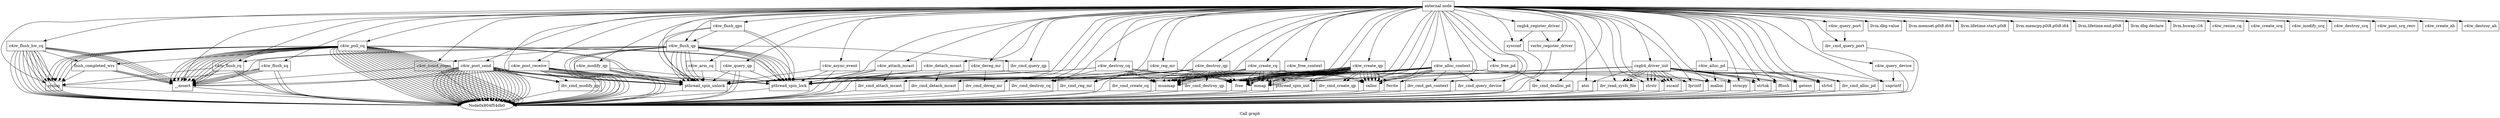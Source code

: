 digraph "Call graph" {
	label="Call graph";

	Node0x804f54d80 [shape=record,label="{external node}"];
	Node0x804f54d80 -> Node0x804f54e10;
	Node0x804f54d80 -> Node0x804f54f30;
	Node0x804f54d80 -> Node0x804f54e70;
	Node0x804f54d80 -> Node0x804f54f90;
	Node0x804f54d80 -> Node0x804f54ed0;
	Node0x804f54d80 -> Node0x804f54ff0;
	Node0x804f54d80 -> Node0x804f55050;
	Node0x804f54d80 -> Node0x804f55110;
	Node0x804f54d80 -> Node0x804f55170;
	Node0x804f54d80 -> Node0x804f551d0;
	Node0x804f54d80 -> Node0x804f55230;
	Node0x804f54d80 -> Node0x804f55290;
	Node0x804f54d80 -> Node0x804f552f0;
	Node0x804f54d80 -> Node0x804f55350;
	Node0x804f54d80 -> Node0x804f553b0;
	Node0x804f54d80 -> Node0x804f55410;
	Node0x804f54d80 -> Node0x804f55470;
	Node0x804f54d80 -> Node0x804f55530;
	Node0x804f54d80 -> Node0x804f554d0;
	Node0x804f54d80 -> Node0x804f55a70;
	Node0x804f54d80 -> Node0x804f55590;
	Node0x804f54d80 -> Node0x804f555f0;
	Node0x804f54d80 -> Node0x804f55650;
	Node0x804f54d80 -> Node0x804f556b0;
	Node0x804f54d80 -> Node0x804f55710;
	Node0x804f54d80 -> Node0x804f55770;
	Node0x804f54d80 -> Node0x804f557d0;
	Node0x804f54d80 -> Node0x804f55830;
	Node0x804f54d80 -> Node0x804f55890;
	Node0x804f54d80 -> Node0x804f558f0;
	Node0x804f54d80 -> Node0x804f55950;
	Node0x804f54d80 -> Node0x804f559b0;
	Node0x804f54d80 -> Node0x804f55a10;
	Node0x804f54d80 -> Node0x804f55ad0;
	Node0x804f54d80 -> Node0x804f55dd0;
	Node0x804f54d80 -> Node0x804f55d10;
	Node0x804f54d80 -> Node0x804f55d70;
	Node0x804f54d80 -> Node0x804f55b30;
	Node0x804f54d80 -> Node0x804f55b90;
	Node0x804f54d80 -> Node0x804f55bf0;
	Node0x804f54d80 -> Node0x804f55c50;
	Node0x804f54d80 -> Node0x804f55cb0;
	Node0x804f54d80 -> Node0x804f55e30;
	Node0x804f54d80 -> Node0x804f55ef0;
	Node0x804f54d80 -> Node0x804f55e90;
	Node0x804f54d80 -> Node0x804f55f50;
	Node0x804f54d80 -> Node0x804f55fb0;
	Node0x804f54d80 -> Node0x804f56010;
	Node0x804f54d80 -> Node0x804f56070;
	Node0x804f54d80 -> Node0x804f560d0;
	Node0x804f54d80 -> Node0x804f56130;
	Node0x804f54d80 -> Node0x804f56190;
	Node0x804f54d80 -> Node0x804f561f0;
	Node0x804f54d80 -> Node0x804f56250;
	Node0x804f54d80 -> Node0x804f562b0;
	Node0x804f54d80 -> Node0x804f56310;
	Node0x804f54d80 -> Node0x804f56370;
	Node0x804f54d80 -> Node0x804f563d0;
	Node0x804f54d80 -> Node0x804f56430;
	Node0x804f54d80 -> Node0x804f56490;
	Node0x804f54d80 -> Node0x804f564f0;
	Node0x804f54d80 -> Node0x804f56550;
	Node0x804f54d80 -> Node0x804f565b0;
	Node0x804f54d80 -> Node0x804f56610;
	Node0x804f54d80 -> Node0x804f56670;
	Node0x804f54d80 -> Node0x804f566d0;
	Node0x804f54d80 -> Node0x804f56730;
	Node0x804f54d80 -> Node0x804f56790;
	Node0x804f54d80 -> Node0x804f567f0;
	Node0x804f54d80 -> Node0x804f56850;
	Node0x804f54d80 -> Node0x804f568b0;
	Node0x804f54d80 -> Node0x804f56910;
	Node0x804f54d80 -> Node0x804f56970;
	Node0x804f54d80 -> Node0x804f569d0;
	Node0x804f54d80 -> Node0x804f56a30;
	Node0x804f54d80 -> Node0x804f56a90;
	Node0x804f54d80 -> Node0x804f56af0;
	Node0x804f54d80 -> Node0x804f56b50;
	Node0x804f54d80 -> Node0x804f56bb0;
	Node0x804f54d80 -> Node0x804f56c10;
	Node0x804f54d80 -> Node0x804f56c70;
	Node0x804f54d80 -> Node0x804f56cd0;
	Node0x804f54e10 [shape=record,label="{c4iw_flush_rq}"];
	Node0x804f54e10 -> Node0x804f54e70;
	Node0x804f54e10 -> Node0x804f54db0;
	Node0x804f54e10 -> Node0x804f54db0;
	Node0x804f54e10 -> Node0x804f54ed0;
	Node0x804f54e10 -> Node0x804f54e70;
	Node0x804f54f30 [shape=record,label="{llvm.dbg.value}"];
	Node0x804f54e70 [shape=record,label="{__assert}"];
	Node0x804f54e70 -> Node0x804f54db0;
	Node0x804f54f90 [shape=record,label="{llvm.memset.p0i8.i64}"];
	Node0x804f54ed0 [shape=record,label="{syslog}"];
	Node0x804f54ed0 -> Node0x804f54db0;
	Node0x804f54ff0 [shape=record,label="{c4iw_flush_sq}"];
	Node0x804f54ff0 -> Node0x804f54e70;
	Node0x804f54ff0 -> Node0x804f54e70;
	Node0x804f54ff0 -> Node0x804f54db0;
	Node0x804f54ff0 -> Node0x804f54db0;
	Node0x804f54ff0 -> Node0x804f54ed0;
	Node0x804f54ff0 -> Node0x804f54e70;
	Node0x804f54ff0 -> Node0x804f54e70;
	Node0x804f55050 [shape=record,label="{c4iw_flush_hw_cq}"];
	Node0x804f55050 -> Node0x804f54ed0;
	Node0x804f55050 -> Node0x804f54e70;
	Node0x804f55050 -> Node0x804f54db0;
	Node0x804f55050 -> Node0x804f54db0;
	Node0x804f55050 -> Node0x804f54db0;
	Node0x804f55050 -> Node0x804f54ed0;
	Node0x804f55050 -> Node0x804f54db0;
	Node0x804f55050 -> Node0x804f54db0;
	Node0x804f55050 -> Node0x804f54db0;
	Node0x804f55050 -> Node0x804f54db0;
	Node0x804f55050 -> Node0x804f54e70;
	Node0x804f55050 -> Node0x804f550b0;
	Node0x804f55050 -> Node0x804f54ed0;
	Node0x804f55050 -> Node0x804f54e70;
	Node0x804f55050 -> Node0x804f54ed0;
	Node0x804f55050 -> Node0x804f54e70;
	Node0x804f55050 -> Node0x804f54db0;
	Node0x804f55050 -> Node0x804f54db0;
	Node0x804f55110 [shape=record,label="{llvm.lifetime.start.p0i8}"];
	Node0x804f55170 [shape=record,label="{llvm.memcpy.p0i8.p0i8.i64}"];
	Node0x804f550b0 [shape=record,label="{flush_completed_wrs}"];
	Node0x804f550b0 -> Node0x804f54e70;
	Node0x804f550b0 -> Node0x804f54e70;
	Node0x804f550b0 -> Node0x804f54ed0;
	Node0x804f550b0 -> Node0x804f54e70;
	Node0x804f551d0 [shape=record,label="{llvm.lifetime.end.p0i8}"];
	Node0x804f55230 [shape=record,label="{c4iw_count_rcqes}"];
	Node0x804f55230 -> Node0x804f54e70;
	Node0x804f55230 -> Node0x804f54db0;
	Node0x804f55290 [shape=record,label="{c4iw_poll_cq}"];
	Node0x804f55290 -> Node0x804f54db0;
	Node0x804f55290 -> Node0x804f54db0;
	Node0x804f55290 -> Node0x804f552f0;
	Node0x804f55290 -> Node0x804f54ed0;
	Node0x804f55290 -> Node0x804f54e70;
	Node0x804f55290 -> Node0x804f54db0;
	Node0x804f55290 -> Node0x804f54db0;
	Node0x804f55290 -> Node0x804f54db0;
	Node0x804f55290 -> Node0x804f552f0;
	Node0x804f55290 -> Node0x804f54ed0;
	Node0x804f55290 -> Node0x804f54e70;
	Node0x804f55290 -> Node0x804f54db0;
	Node0x804f55290 -> Node0x804f54db0;
	Node0x804f55290 -> Node0x804f54db0;
	Node0x804f55290 -> Node0x804f54ed0;
	Node0x804f55290 -> Node0x804f54db0;
	Node0x804f55290 -> Node0x804f54db0;
	Node0x804f55290 -> Node0x804f54db0;
	Node0x804f55290 -> Node0x804f54db0;
	Node0x804f55290 -> Node0x804f54db0;
	Node0x804f55290 -> Node0x804f54db0;
	Node0x804f55290 -> Node0x804f54db0;
	Node0x804f55290 -> Node0x804f54db0;
	Node0x804f55290 -> Node0x804f54db0;
	Node0x804f55290 -> Node0x804f54ed0;
	Node0x804f55290 -> Node0x804f54db0;
	Node0x804f55290 -> Node0x804f54e70;
	Node0x804f55290 -> Node0x804f54db0;
	Node0x804f55290 -> Node0x804f54e70;
	Node0x804f55290 -> Node0x804f54e70;
	Node0x804f55290 -> Node0x804f54e70;
	Node0x804f55290 -> Node0x804f54e70;
	Node0x804f55290 -> Node0x804f54e70;
	Node0x804f55290 -> Node0x804f54e70;
	Node0x804f55290 -> Node0x804f550b0;
	Node0x804f55290 -> Node0x804f54db0;
	Node0x804f55290 -> Node0x804f54e70;
	Node0x804f55290 -> Node0x804f54db0;
	Node0x804f55290 -> Node0x804f54db0;
	Node0x804f55290 -> Node0x804f54db0;
	Node0x804f55290 -> Node0x804f54ed0;
	Node0x804f55290 -> Node0x804f55350;
	Node0x804f55290 -> Node0x804f55350;
	Node0x804f552f0 [shape=record,label="{pthread_spin_lock}"];
	Node0x804f552f0 -> Node0x804f54db0;
	Node0x804f55350 [shape=record,label="{pthread_spin_unlock}"];
	Node0x804f55350 -> Node0x804f54db0;
	Node0x804f553b0 [shape=record,label="{c4iw_arm_cq}"];
	Node0x804f553b0 -> Node0x804f552f0;
	Node0x804f553b0 -> Node0x804f55350;
	Node0x804f55410 [shape=record,label="{cxgb4_register_driver}"];
	Node0x804f55410 -> Node0x804f55470;
	Node0x804f55410 -> Node0x804f554d0;
	Node0x804f55470 [shape=record,label="{sysconf}"];
	Node0x804f55470 -> Node0x804f54db0;
	Node0x804f55530 [shape=record,label="{cxgb4_driver_init}"];
	Node0x804f55530 -> Node0x804f55590;
	Node0x804f55530 -> Node0x804f555f0;
	Node0x804f55530 -> Node0x804f55650;
	Node0x804f55530 -> Node0x804f556b0;
	Node0x804f55530 -> Node0x804f55590;
	Node0x804f55530 -> Node0x804f55650;
	Node0x804f55530 -> Node0x804f55710;
	Node0x804f55530 -> Node0x804f55770;
	Node0x804f55530 -> Node0x804f55650;
	Node0x804f55530 -> Node0x804f55710;
	Node0x804f55530 -> Node0x804f55770;
	Node0x804f55530 -> Node0x804f55590;
	Node0x804f55530 -> Node0x804f557d0;
	Node0x804f55530 -> Node0x804f55770;
	Node0x804f55530 -> Node0x804f557d0;
	Node0x804f55530 -> Node0x804f55770;
	Node0x804f55530 -> Node0x804f55830;
	Node0x804f55530 -> Node0x804f55890;
	Node0x804f55530 -> Node0x804f55890;
	Node0x804f55530 -> Node0x804f558f0;
	Node0x804f55530 -> Node0x804f55950;
	Node0x804f55530 -> Node0x804f559b0;
	Node0x804f55530 -> Node0x804f55a10;
	Node0x804f55530 -> Node0x804f559b0;
	Node0x804f55530 -> Node0x804f55a10;
	Node0x804f56190 [shape=record,label="{ibv_cmd_query_port}"];
	Node0x804f56190 -> Node0x804f54db0;
	Node0x804f554d0 [shape=record,label="{verbs_register_driver}"];
	Node0x804f554d0 -> Node0x804f54db0;
	Node0x804f55a70 [shape=record,label="{llvm.dbg.declare}"];
	Node0x804f55590 [shape=record,label="{ibv_read_sysfs_file}"];
	Node0x804f55590 -> Node0x804f54db0;
	Node0x804f555f0 [shape=record,label="{atoi}"];
	Node0x804f555f0 -> Node0x804f54db0;
	Node0x804f55650 [shape=record,label="{strstr}"];
	Node0x804f55650 -> Node0x804f54db0;
	Node0x804f556b0 [shape=record,label="{snprintf}"];
	Node0x804f556b0 -> Node0x804f54db0;
	Node0x804f55710 [shape=record,label="{strncpy}"];
	Node0x804f55710 -> Node0x804f54db0;
	Node0x804f55770 [shape=record,label="{sscanf}"];
	Node0x804f55770 -> Node0x804f54db0;
	Node0x804f557d0 [shape=record,label="{strtok}"];
	Node0x804f557d0 -> Node0x804f54db0;
	Node0x804f55830 [shape=record,label="{fprintf}"];
	Node0x804f55830 -> Node0x804f54db0;
	Node0x804f55890 [shape=record,label="{fflush}"];
	Node0x804f55890 -> Node0x804f54db0;
	Node0x804f558f0 [shape=record,label="{calloc}"];
	Node0x804f558f0 -> Node0x804f54db0;
	Node0x804f55950 [shape=record,label="{pthread_spin_init}"];
	Node0x804f55950 -> Node0x804f54db0;
	Node0x804f559b0 [shape=record,label="{getenv}"];
	Node0x804f559b0 -> Node0x804f54db0;
	Node0x804f55a10 [shape=record,label="{strtol}"];
	Node0x804f55a10 -> Node0x804f54db0;
	Node0x804f55ad0 [shape=record,label="{c4iw_alloc_context}"];
	Node0x804f55ad0 -> Node0x804f55b30;
	Node0x804f55ad0 -> Node0x804f55b90;
	Node0x804f55ad0 -> Node0x804f55bf0;
	Node0x804f55ad0 -> Node0x804f55c50;
	Node0x804f55ad0 -> Node0x804f558f0;
	Node0x804f55ad0 -> Node0x804f55830;
	Node0x804f55ad0 -> Node0x804f558f0;
	Node0x804f55ad0 -> Node0x804f558f0;
	Node0x804f55ad0 -> Node0x804f55cb0;
	Node0x804f55ad0 -> Node0x804f55d10;
	Node0x804f55ad0 -> Node0x804f55d70;
	Node0x804f55ad0 -> Node0x804f55d70;
	Node0x804f55ad0 -> Node0x804f55d70;
	Node0x804f55ad0 -> Node0x804f55d70;
	Node0x804f55dd0 [shape=record,label="{c4iw_free_context}"];
	Node0x804f55dd0 -> Node0x804f55d10;
	Node0x804f55dd0 -> Node0x804f55d70;
	Node0x804f55d10 [shape=record,label="{munmap}"];
	Node0x804f55d10 -> Node0x804f54db0;
	Node0x804f55d70 [shape=record,label="{free}"];
	Node0x804f55d70 -> Node0x804f54db0;
	Node0x804f55b30 [shape=record,label="{malloc}"];
	Node0x804f55b30 -> Node0x804f54db0;
	Node0x804f55b90 [shape=record,label="{ibv_cmd_get_context}"];
	Node0x804f55b90 -> Node0x804f54db0;
	Node0x804f55bf0 [shape=record,label="{mmap}"];
	Node0x804f55bf0 -> Node0x804f54db0;
	Node0x804f55c50 [shape=record,label="{ibv_cmd_query_device}"];
	Node0x804f55c50 -> Node0x804f54db0;
	Node0x804f55cb0 [shape=record,label="{fwrite}"];
	Node0x804f55cb0 -> Node0x804f54db0;
	Node0x804f55e30 [shape=record,label="{c4iw_post_send}"];
	Node0x804f55e30 -> Node0x804f552f0;
	Node0x804f55e30 -> Node0x804f55350;
	Node0x804f55e30 -> Node0x804f55350;
	Node0x804f55e30 -> Node0x804f54db0;
	Node0x804f55e30 -> Node0x804f54db0;
	Node0x804f55e30 -> Node0x804f54db0;
	Node0x804f55e30 -> Node0x804f54db0;
	Node0x804f55e30 -> Node0x804f54db0;
	Node0x804f55e30 -> Node0x804f54db0;
	Node0x804f55e30 -> Node0x804f54db0;
	Node0x804f55e30 -> Node0x804f54db0;
	Node0x804f55e30 -> Node0x804f54db0;
	Node0x804f55e30 -> Node0x804f54db0;
	Node0x804f55e30 -> Node0x804f54db0;
	Node0x804f55e30 -> Node0x804f54db0;
	Node0x804f55e30 -> Node0x804f54db0;
	Node0x804f55e30 -> Node0x804f54db0;
	Node0x804f55e30 -> Node0x804f54db0;
	Node0x804f55e30 -> Node0x804f54db0;
	Node0x804f55e30 -> Node0x804f54db0;
	Node0x804f55e30 -> Node0x804f54db0;
	Node0x804f55e30 -> Node0x804f54db0;
	Node0x804f55e30 -> Node0x804f54db0;
	Node0x804f55e30 -> Node0x804f54db0;
	Node0x804f55e30 -> Node0x804f54db0;
	Node0x804f55e30 -> Node0x804f54db0;
	Node0x804f55e30 -> Node0x804f54db0;
	Node0x804f55e30 -> Node0x804f54db0;
	Node0x804f55e30 -> Node0x804f54db0;
	Node0x804f55e30 -> Node0x804f54db0;
	Node0x804f55e30 -> Node0x804f55e90;
	Node0x804f55e30 -> Node0x804f54e70;
	Node0x804f55e30 -> Node0x804f55350;
	Node0x804f55ef0 [shape=record,label="{llvm.bswap.i16}"];
	Node0x804f55e90 [shape=record,label="{ibv_cmd_modify_qp}"];
	Node0x804f55e90 -> Node0x804f54db0;
	Node0x804f55f50 [shape=record,label="{c4iw_post_receive}"];
	Node0x804f55f50 -> Node0x804f552f0;
	Node0x804f55f50 -> Node0x804f55350;
	Node0x804f55f50 -> Node0x804f55350;
	Node0x804f55f50 -> Node0x804f54db0;
	Node0x804f55f50 -> Node0x804f54db0;
	Node0x804f55f50 -> Node0x804f54db0;
	Node0x804f55f50 -> Node0x804f54db0;
	Node0x804f55f50 -> Node0x804f54db0;
	Node0x804f55f50 -> Node0x804f54db0;
	Node0x804f55f50 -> Node0x804f55e90;
	Node0x804f55f50 -> Node0x804f54e70;
	Node0x804f55f50 -> Node0x804f55350;
	Node0x804f55fb0 [shape=record,label="{c4iw_flush_qp}"];
	Node0x804f55fb0 -> Node0x804f56010;
	Node0x804f55fb0 -> Node0x804f54e70;
	Node0x804f55fb0 -> Node0x804f55350;
	Node0x804f55fb0 -> Node0x804f552f0;
	Node0x804f55fb0 -> Node0x804f552f0;
	Node0x804f55fb0 -> Node0x804f54db0;
	Node0x804f55fb0 -> Node0x804f55230;
	Node0x804f55fb0 -> Node0x804f54e10;
	Node0x804f55fb0 -> Node0x804f55350;
	Node0x804f55fb0 -> Node0x804f55350;
	Node0x804f55fb0 -> Node0x804f552f0;
	Node0x804f55fb0 -> Node0x804f552f0;
	Node0x804f55fb0 -> Node0x804f54db0;
	Node0x804f55fb0 -> Node0x804f54db0;
	Node0x804f55fb0 -> Node0x804f55350;
	Node0x804f55fb0 -> Node0x804f55350;
	Node0x804f55fb0 -> Node0x804f552f0;
	Node0x804f56010 [shape=record,label="{ibv_cmd_query_qp}"];
	Node0x804f56010 -> Node0x804f54db0;
	Node0x804f56070 [shape=record,label="{c4iw_flush_qps}"];
	Node0x804f56070 -> Node0x804f552f0;
	Node0x804f56070 -> Node0x804f552f0;
	Node0x804f56070 -> Node0x804f55fb0;
	Node0x804f56070 -> Node0x804f55350;
	Node0x804f56070 -> Node0x804f55350;
	Node0x804f560d0 [shape=record,label="{c4iw_query_device}"];
	Node0x804f560d0 -> Node0x804f54db0;
	Node0x804f560d0 -> Node0x804f556b0;
	Node0x804f56130 [shape=record,label="{c4iw_query_port}"];
	Node0x804f56130 -> Node0x804f56190;
	Node0x804f561f0 [shape=record,label="{c4iw_alloc_pd}"];
	Node0x804f561f0 -> Node0x804f55b30;
	Node0x804f561f0 -> Node0x804f56250;
	Node0x804f561f0 -> Node0x804f55d70;
	Node0x804f56250 [shape=record,label="{ibv_cmd_alloc_pd}"];
	Node0x804f56250 -> Node0x804f54db0;
	Node0x804f562b0 [shape=record,label="{c4iw_free_pd}"];
	Node0x804f562b0 -> Node0x804f56310;
	Node0x804f562b0 -> Node0x804f55d70;
	Node0x804f56310 [shape=record,label="{ibv_cmd_dealloc_pd}"];
	Node0x804f56310 -> Node0x804f54db0;
	Node0x804f56370 [shape=record,label="{c4iw_reg_mr}"];
	Node0x804f56370 -> Node0x804f55b30;
	Node0x804f56370 -> Node0x804f563d0;
	Node0x804f56370 -> Node0x804f55d70;
	Node0x804f56370 -> Node0x804f552f0;
	Node0x804f56370 -> Node0x804f55350;
	Node0x804f563d0 [shape=record,label="{ibv_cmd_reg_mr}"];
	Node0x804f563d0 -> Node0x804f54db0;
	Node0x804f56430 [shape=record,label="{c4iw_dereg_mr}"];
	Node0x804f56430 -> Node0x804f56490;
	Node0x804f56430 -> Node0x804f552f0;
	Node0x804f56430 -> Node0x804f55350;
	Node0x804f56430 -> Node0x804f55d70;
	Node0x804f56490 [shape=record,label="{ibv_cmd_dereg_mr}"];
	Node0x804f56490 -> Node0x804f54db0;
	Node0x804f564f0 [shape=record,label="{c4iw_create_cq}"];
	Node0x804f564f0 -> Node0x804f558f0;
	Node0x804f564f0 -> Node0x804f56550;
	Node0x804f564f0 -> Node0x804f55950;
	Node0x804f564f0 -> Node0x804f55bf0;
	Node0x804f564f0 -> Node0x804f55bf0;
	Node0x804f564f0 -> Node0x804f558f0;
	Node0x804f564f0 -> Node0x804f552f0;
	Node0x804f564f0 -> Node0x804f55350;
	Node0x804f564f0 -> Node0x804f55d10;
	Node0x804f564f0 -> Node0x804f55d10;
	Node0x804f564f0 -> Node0x804f565b0;
	Node0x804f564f0 -> Node0x804f55d70;
	Node0x804f56550 [shape=record,label="{ibv_cmd_create_cq}"];
	Node0x804f56550 -> Node0x804f54db0;
	Node0x804f565b0 [shape=record,label="{ibv_cmd_destroy_cq}"];
	Node0x804f565b0 -> Node0x804f54db0;
	Node0x804f56610 [shape=record,label="{c4iw_resize_cq}"];
	Node0x804f56670 [shape=record,label="{c4iw_destroy_cq}"];
	Node0x804f56670 -> Node0x804f565b0;
	Node0x804f56670 -> Node0x804f55d10;
	Node0x804f56670 -> Node0x804f55d10;
	Node0x804f56670 -> Node0x804f552f0;
	Node0x804f56670 -> Node0x804f55350;
	Node0x804f56670 -> Node0x804f55d70;
	Node0x804f56670 -> Node0x804f55d70;
	Node0x804f566d0 [shape=record,label="{c4iw_create_srq}"];
	Node0x804f56730 [shape=record,label="{c4iw_modify_srq}"];
	Node0x804f56790 [shape=record,label="{c4iw_destroy_srq}"];
	Node0x804f567f0 [shape=record,label="{c4iw_post_srq_recv}"];
	Node0x804f56850 [shape=record,label="{c4iw_create_qp}"];
	Node0x804f56850 -> Node0x804f558f0;
	Node0x804f56850 -> Node0x804f568b0;
	Node0x804f56850 -> Node0x804f55950;
	Node0x804f56850 -> Node0x804f55bf0;
	Node0x804f56850 -> Node0x804f55bf0;
	Node0x804f56850 -> Node0x804f55bf0;
	Node0x804f56850 -> Node0x804f55bf0;
	Node0x804f56850 -> Node0x804f558f0;
	Node0x804f56850 -> Node0x804f558f0;
	Node0x804f56850 -> Node0x804f552f0;
	Node0x804f56850 -> Node0x804f55350;
	Node0x804f56850 -> Node0x804f55d70;
	Node0x804f56850 -> Node0x804f55d10;
	Node0x804f56850 -> Node0x804f55d10;
	Node0x804f56850 -> Node0x804f55d10;
	Node0x804f56850 -> Node0x804f55d10;
	Node0x804f56850 -> Node0x804f56910;
	Node0x804f56850 -> Node0x804f55d70;
	Node0x804f56850 -> Node0x804f558f0;
	Node0x804f56850 -> Node0x804f568b0;
	Node0x804f56850 -> Node0x804f55cb0;
	Node0x804f56850 -> Node0x804f55950;
	Node0x804f56850 -> Node0x804f55bf0;
	Node0x804f56850 -> Node0x804f55bf0;
	Node0x804f56850 -> Node0x804f55bf0;
	Node0x804f56850 -> Node0x804f55bf0;
	Node0x804f56850 -> Node0x804f558f0;
	Node0x804f56850 -> Node0x804f558f0;
	Node0x804f56850 -> Node0x804f55bf0;
	Node0x804f56850 -> Node0x804f552f0;
	Node0x804f56850 -> Node0x804f55350;
	Node0x804f56850 -> Node0x804f55d70;
	Node0x804f56850 -> Node0x804f55d70;
	Node0x804f56850 -> Node0x804f55d10;
	Node0x804f56850 -> Node0x804f55d10;
	Node0x804f56850 -> Node0x804f55d10;
	Node0x804f56850 -> Node0x804f55d10;
	Node0x804f56850 -> Node0x804f56910;
	Node0x804f56850 -> Node0x804f55d70;
	Node0x804f568b0 [shape=record,label="{ibv_cmd_create_qp}"];
	Node0x804f568b0 -> Node0x804f54db0;
	Node0x804f56910 [shape=record,label="{ibv_cmd_destroy_qp}"];
	Node0x804f56910 -> Node0x804f54db0;
	Node0x804f56970 [shape=record,label="{c4iw_modify_qp}"];
	Node0x804f56970 -> Node0x804f552f0;
	Node0x804f56970 -> Node0x804f54db0;
	Node0x804f56970 -> Node0x804f54db0;
	Node0x804f56970 -> Node0x804f54db0;
	Node0x804f56970 -> Node0x804f55350;
	Node0x804f569d0 [shape=record,label="{c4iw_destroy_qp}"];
	Node0x804f569d0 -> Node0x804f552f0;
	Node0x804f569d0 -> Node0x804f54db0;
	Node0x804f569d0 -> Node0x804f55350;
	Node0x804f569d0 -> Node0x804f56910;
	Node0x804f569d0 -> Node0x804f55d10;
	Node0x804f569d0 -> Node0x804f55d10;
	Node0x804f569d0 -> Node0x804f55d10;
	Node0x804f569d0 -> Node0x804f55d10;
	Node0x804f569d0 -> Node0x804f55d10;
	Node0x804f569d0 -> Node0x804f552f0;
	Node0x804f569d0 -> Node0x804f55350;
	Node0x804f569d0 -> Node0x804f55d70;
	Node0x804f569d0 -> Node0x804f55d70;
	Node0x804f569d0 -> Node0x804f55d70;
	Node0x804f56a30 [shape=record,label="{c4iw_query_qp}"];
	Node0x804f56a30 -> Node0x804f552f0;
	Node0x804f56a30 -> Node0x804f54db0;
	Node0x804f56a30 -> Node0x804f54db0;
	Node0x804f56a30 -> Node0x804f55350;
	Node0x804f56a90 [shape=record,label="{c4iw_create_ah}"];
	Node0x804f56af0 [shape=record,label="{c4iw_destroy_ah}"];
	Node0x804f56b50 [shape=record,label="{c4iw_attach_mcast}"];
	Node0x804f56b50 -> Node0x804f552f0;
	Node0x804f56b50 -> Node0x804f54db0;
	Node0x804f56b50 -> Node0x804f56bb0;
	Node0x804f56b50 -> Node0x804f55350;
	Node0x804f56bb0 [shape=record,label="{ibv_cmd_attach_mcast}"];
	Node0x804f56bb0 -> Node0x804f54db0;
	Node0x804f56c10 [shape=record,label="{c4iw_detach_mcast}"];
	Node0x804f56c10 -> Node0x804f552f0;
	Node0x804f56c10 -> Node0x804f54db0;
	Node0x804f56c10 -> Node0x804f56c70;
	Node0x804f56c10 -> Node0x804f55350;
	Node0x804f56c70 [shape=record,label="{ibv_cmd_detach_mcast}"];
	Node0x804f56c70 -> Node0x804f54db0;
	Node0x804f56cd0 [shape=record,label="{c4iw_async_event}"];
	Node0x804f56cd0 -> Node0x804f552f0;
	Node0x804f56cd0 -> Node0x804f54db0;
	Node0x804f56cd0 -> Node0x804f55350;
}
